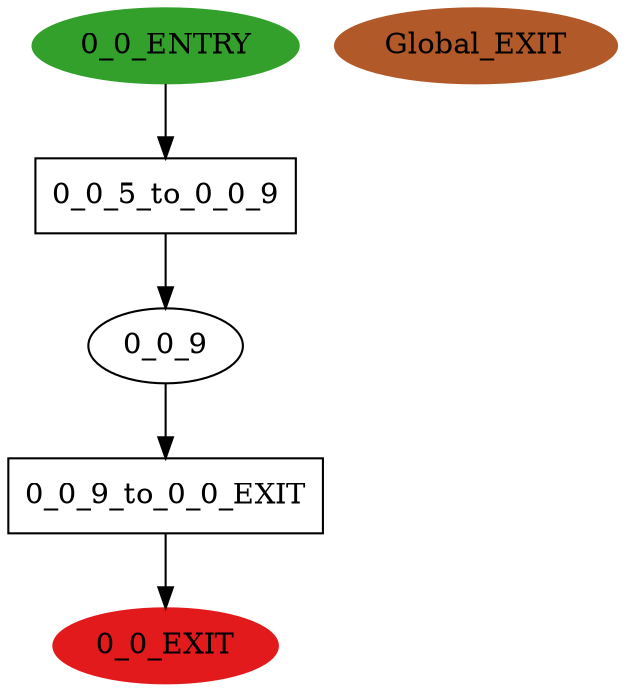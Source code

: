 digraph model { 
compound=true; 
node  [style="filled", colorscheme="paired12"];  "0_0_9" [shape=ellipse, style=""];
  "Global_EXIT" [shape=ellipse, color=12, style=filled];
  "0_0_EXIT" [shape=ellipse, color=6, style=filled];
  "0_0_ENTRY" [shape=ellipse, color=4, style=filled];
  "0_0_9_to_0_0_EXIT" [shape=box, style=""];
  "0_0_9_to_0_0_EXIT" [label="0_0_9_to_0_0_EXIT\n"];
  "0_0_5_to_0_0_9" [shape=box, style=""];
  "0_0_5_to_0_0_9" [label="0_0_5_to_0_0_9\n"];
  "0_0_9" -> "0_0_9_to_0_0_EXIT" [label="", arrowhead="normal"];
  "0_0_ENTRY" -> "0_0_5_to_0_0_9" [label="", arrowhead="normal"];
  "0_0_5_to_0_0_9" -> "0_0_9" [label="", arrowhead="normal"];
  "0_0_9_to_0_0_EXIT" -> "0_0_EXIT" [label="", arrowhead="normal"];
}
